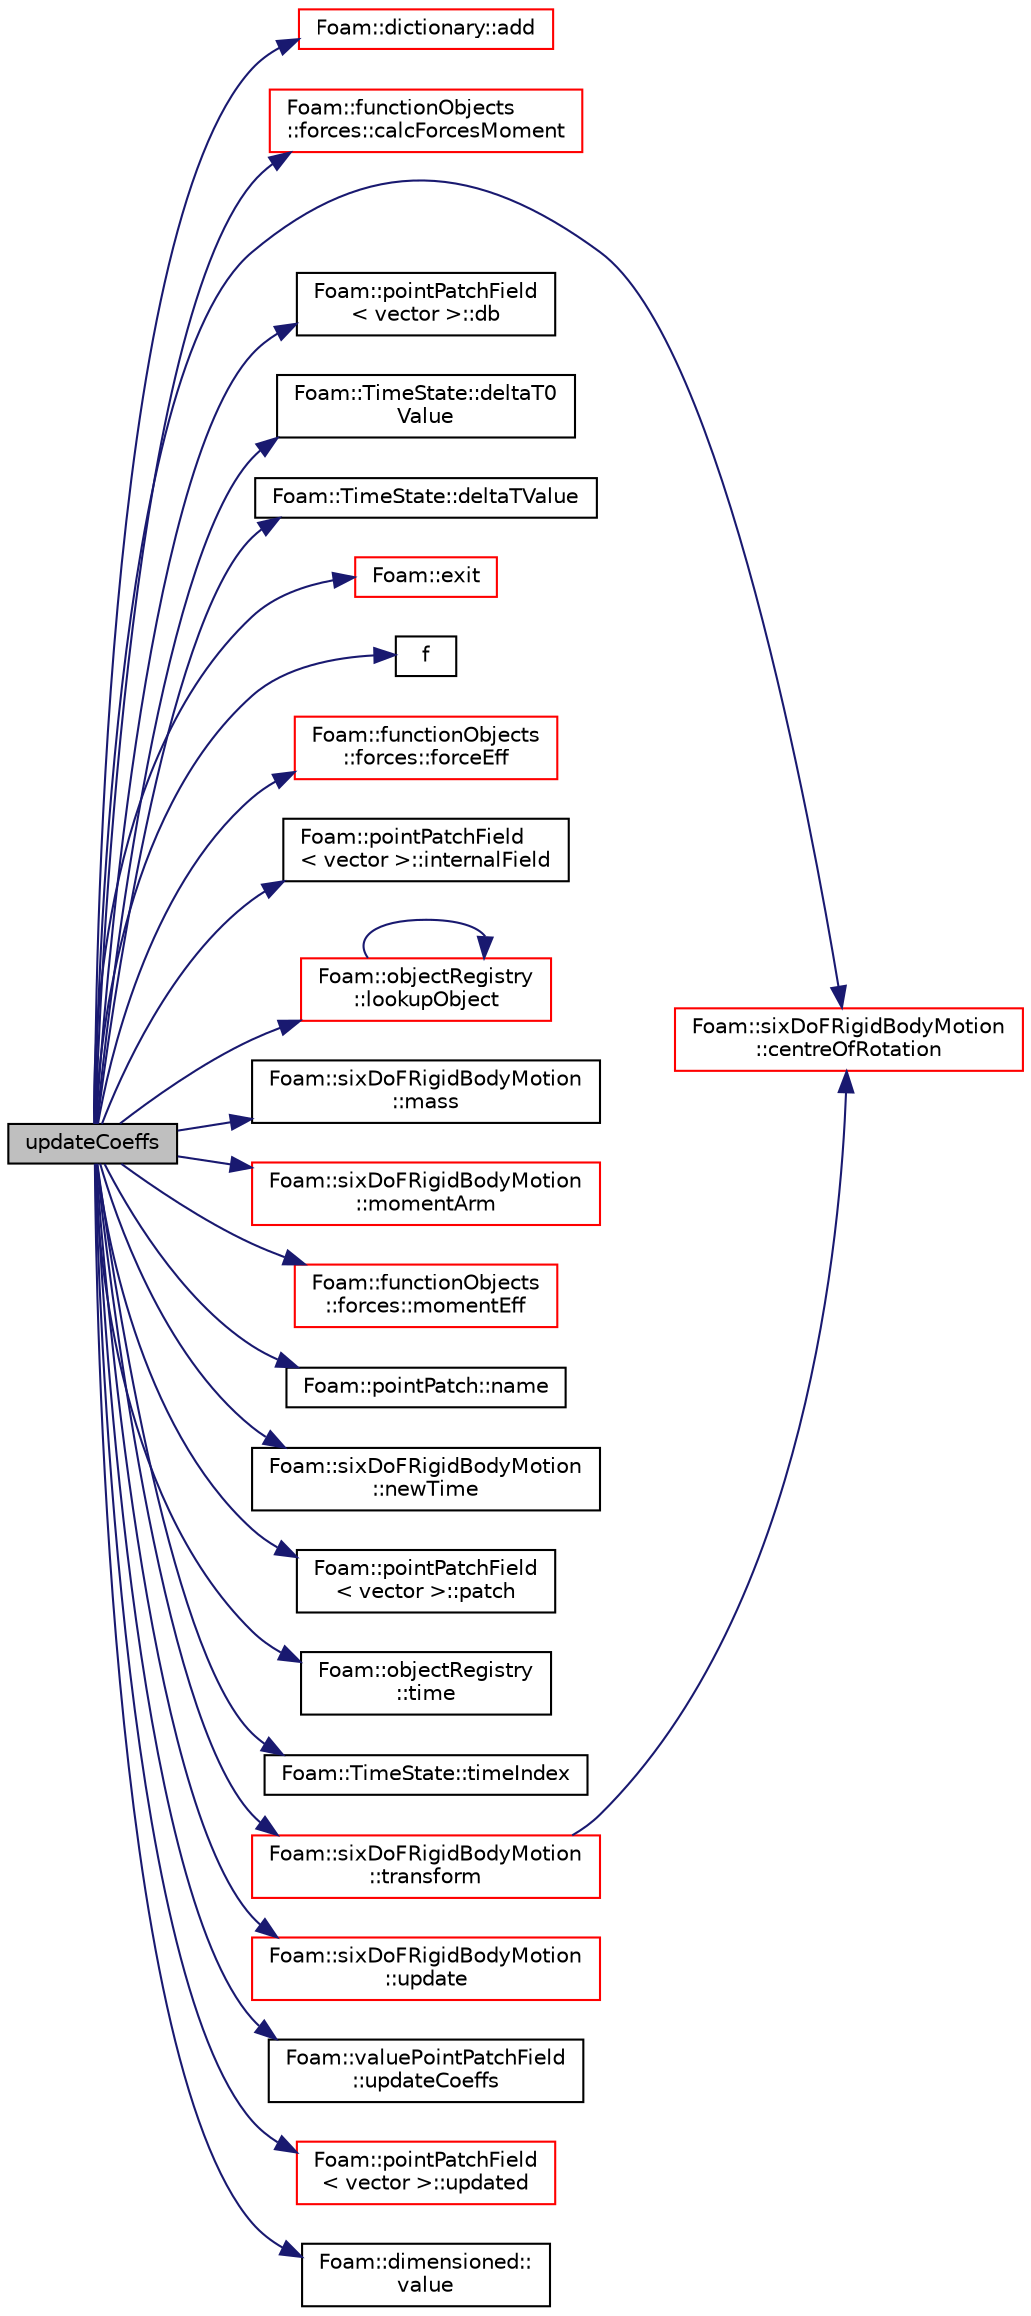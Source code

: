 digraph "updateCoeffs"
{
  bgcolor="transparent";
  edge [fontname="Helvetica",fontsize="10",labelfontname="Helvetica",labelfontsize="10"];
  node [fontname="Helvetica",fontsize="10",shape=record];
  rankdir="LR";
  Node1 [label="updateCoeffs",height=0.2,width=0.4,color="black", fillcolor="grey75", style="filled", fontcolor="black"];
  Node1 -> Node2 [color="midnightblue",fontsize="10",style="solid",fontname="Helvetica"];
  Node2 [label="Foam::dictionary::add",height=0.2,width=0.4,color="red",URL="$a00530.html#ac2ddcab42322c8d8af5e5830ab4d431b",tooltip="Add a new entry. "];
  Node1 -> Node3 [color="midnightblue",fontsize="10",style="solid",fontname="Helvetica"];
  Node3 [label="Foam::functionObjects\l::forces::calcForcesMoment",height=0.2,width=0.4,color="red",URL="$a00871.html#a71e93fd80e1ccacbf30c602b4ea11abc",tooltip="Calculate the forces and moments. "];
  Node1 -> Node4 [color="midnightblue",fontsize="10",style="solid",fontname="Helvetica"];
  Node4 [label="Foam::sixDoFRigidBodyMotion\l::centreOfRotation",height=0.2,width=0.4,color="red",URL="$a02405.html#a2f8c6ae8506d71aa8038ba4a8f62ce3f",tooltip="Return the current centre of rotation. "];
  Node1 -> Node5 [color="midnightblue",fontsize="10",style="solid",fontname="Helvetica"];
  Node5 [label="Foam::pointPatchField\l\< vector \>::db",height=0.2,width=0.4,color="black",URL="$a01936.html#adf469b34fcd0250cef43ac4ce3f153ab",tooltip="Return local objectRegistry. "];
  Node1 -> Node6 [color="midnightblue",fontsize="10",style="solid",fontname="Helvetica"];
  Node6 [label="Foam::TimeState::deltaT0\lValue",height=0.2,width=0.4,color="black",URL="$a02706.html#ac749430b3d92d7228b8690e3c9b3a2ea",tooltip="Return old time step value. "];
  Node1 -> Node7 [color="midnightblue",fontsize="10",style="solid",fontname="Helvetica"];
  Node7 [label="Foam::TimeState::deltaTValue",height=0.2,width=0.4,color="black",URL="$a02706.html#a1508533903ff59ee99b4f85c41bb6ad5",tooltip="Return time step value. "];
  Node1 -> Node8 [color="midnightblue",fontsize="10",style="solid",fontname="Helvetica"];
  Node8 [label="Foam::exit",height=0.2,width=0.4,color="red",URL="$a10909.html#a06ca7250d8e89caf05243ec094843642"];
  Node1 -> Node9 [color="midnightblue",fontsize="10",style="solid",fontname="Helvetica"];
  Node9 [label="f",height=0.2,width=0.4,color="black",URL="$a04068.html#a888be93833ac7a23170555c69c690288"];
  Node1 -> Node10 [color="midnightblue",fontsize="10",style="solid",fontname="Helvetica"];
  Node10 [label="Foam::functionObjects\l::forces::forceEff",height=0.2,width=0.4,color="red",URL="$a00871.html#af170c7909515ab24efc4a20c1f0e2d71",tooltip="Return the total force. "];
  Node1 -> Node11 [color="midnightblue",fontsize="10",style="solid",fontname="Helvetica"];
  Node11 [label="Foam::pointPatchField\l\< vector \>::internalField",height=0.2,width=0.4,color="black",URL="$a01936.html#a3557597c9f260f3d137006494b026759",tooltip="Return dimensioned internal field reference. "];
  Node1 -> Node12 [color="midnightblue",fontsize="10",style="solid",fontname="Helvetica"];
  Node12 [label="Foam::objectRegistry\l::lookupObject",height=0.2,width=0.4,color="red",URL="$a01734.html#affcae20935bdf1726ec1f822228a2330",tooltip="Lookup and return the object of the given Type. "];
  Node12 -> Node12 [color="midnightblue",fontsize="10",style="solid",fontname="Helvetica"];
  Node1 -> Node13 [color="midnightblue",fontsize="10",style="solid",fontname="Helvetica"];
  Node13 [label="Foam::sixDoFRigidBodyMotion\l::mass",height=0.2,width=0.4,color="black",URL="$a02405.html#aa2d02a8d148de6c07165e04110e7a728",tooltip="Return the mass. "];
  Node1 -> Node14 [color="midnightblue",fontsize="10",style="solid",fontname="Helvetica"];
  Node14 [label="Foam::sixDoFRigidBodyMotion\l::momentArm",height=0.2,width=0.4,color="red",URL="$a02405.html#a481384ae05a5e994e021e05b45c3f79f"];
  Node1 -> Node15 [color="midnightblue",fontsize="10",style="solid",fontname="Helvetica"];
  Node15 [label="Foam::functionObjects\l::forces::momentEff",height=0.2,width=0.4,color="red",URL="$a00871.html#aa3802c64ec82d750a047d20c26775b60",tooltip="Return the total moment. "];
  Node1 -> Node16 [color="midnightblue",fontsize="10",style="solid",fontname="Helvetica"];
  Node16 [label="Foam::pointPatch::name",height=0.2,width=0.4,color="black",URL="$a01934.html#a65dfc945762998e307c02a6e6f7c5ef0",tooltip="Return name. "];
  Node1 -> Node17 [color="midnightblue",fontsize="10",style="solid",fontname="Helvetica"];
  Node17 [label="Foam::sixDoFRigidBodyMotion\l::newTime",height=0.2,width=0.4,color="black",URL="$a02405.html#a04d144c39836bb839ad0a217f1292c6d",tooltip="Store the motion state at the beginning of the time-step. "];
  Node1 -> Node18 [color="midnightblue",fontsize="10",style="solid",fontname="Helvetica"];
  Node18 [label="Foam::pointPatchField\l\< vector \>::patch",height=0.2,width=0.4,color="black",URL="$a01936.html#ade9d4b2e4be2292883c7ac23dd615177",tooltip="Return patch. "];
  Node1 -> Node19 [color="midnightblue",fontsize="10",style="solid",fontname="Helvetica"];
  Node19 [label="Foam::objectRegistry\l::time",height=0.2,width=0.4,color="black",URL="$a01734.html#a48fcf6de2789aff6b430b5fc1a05693f",tooltip="Return time. "];
  Node1 -> Node20 [color="midnightblue",fontsize="10",style="solid",fontname="Helvetica"];
  Node20 [label="Foam::TimeState::timeIndex",height=0.2,width=0.4,color="black",URL="$a02706.html#afddcdeb3f90d772e6710d657a2a6e600",tooltip="Return current time index. "];
  Node1 -> Node21 [color="midnightblue",fontsize="10",style="solid",fontname="Helvetica"];
  Node21 [label="Foam::sixDoFRigidBodyMotion\l::transform",height=0.2,width=0.4,color="red",URL="$a02405.html#a7ae5497c07eb95c569be5217c18d6883",tooltip="Transform the given initial state point by the current motion. "];
  Node21 -> Node4 [color="midnightblue",fontsize="10",style="solid",fontname="Helvetica"];
  Node1 -> Node22 [color="midnightblue",fontsize="10",style="solid",fontname="Helvetica"];
  Node22 [label="Foam::sixDoFRigidBodyMotion\l::update",height=0.2,width=0.4,color="red",URL="$a02405.html#a0ac89c146de1046c70c9d9bb79a66294",tooltip="Symplectic integration of velocities, orientation and position. "];
  Node1 -> Node23 [color="midnightblue",fontsize="10",style="solid",fontname="Helvetica"];
  Node23 [label="Foam::valuePointPatchField\l::updateCoeffs",height=0.2,width=0.4,color="black",URL="$a02893.html#a7e24eafac629d3733181cd942d4c902f",tooltip="Update the coefficients associated with the patch field. "];
  Node1 -> Node24 [color="midnightblue",fontsize="10",style="solid",fontname="Helvetica"];
  Node24 [label="Foam::pointPatchField\l\< vector \>::updated",height=0.2,width=0.4,color="red",URL="$a01936.html#a087516fc8e0613b0bf49ac8fc4b30fff",tooltip="Return true if the boundary condition has already been updated. "];
  Node1 -> Node25 [color="midnightblue",fontsize="10",style="solid",fontname="Helvetica"];
  Node25 [label="Foam::dimensioned::\lvalue",height=0.2,width=0.4,color="black",URL="$a00538.html#a080d3824651cfcf52f72acceec615aaa",tooltip="Return const reference to value. "];
}
